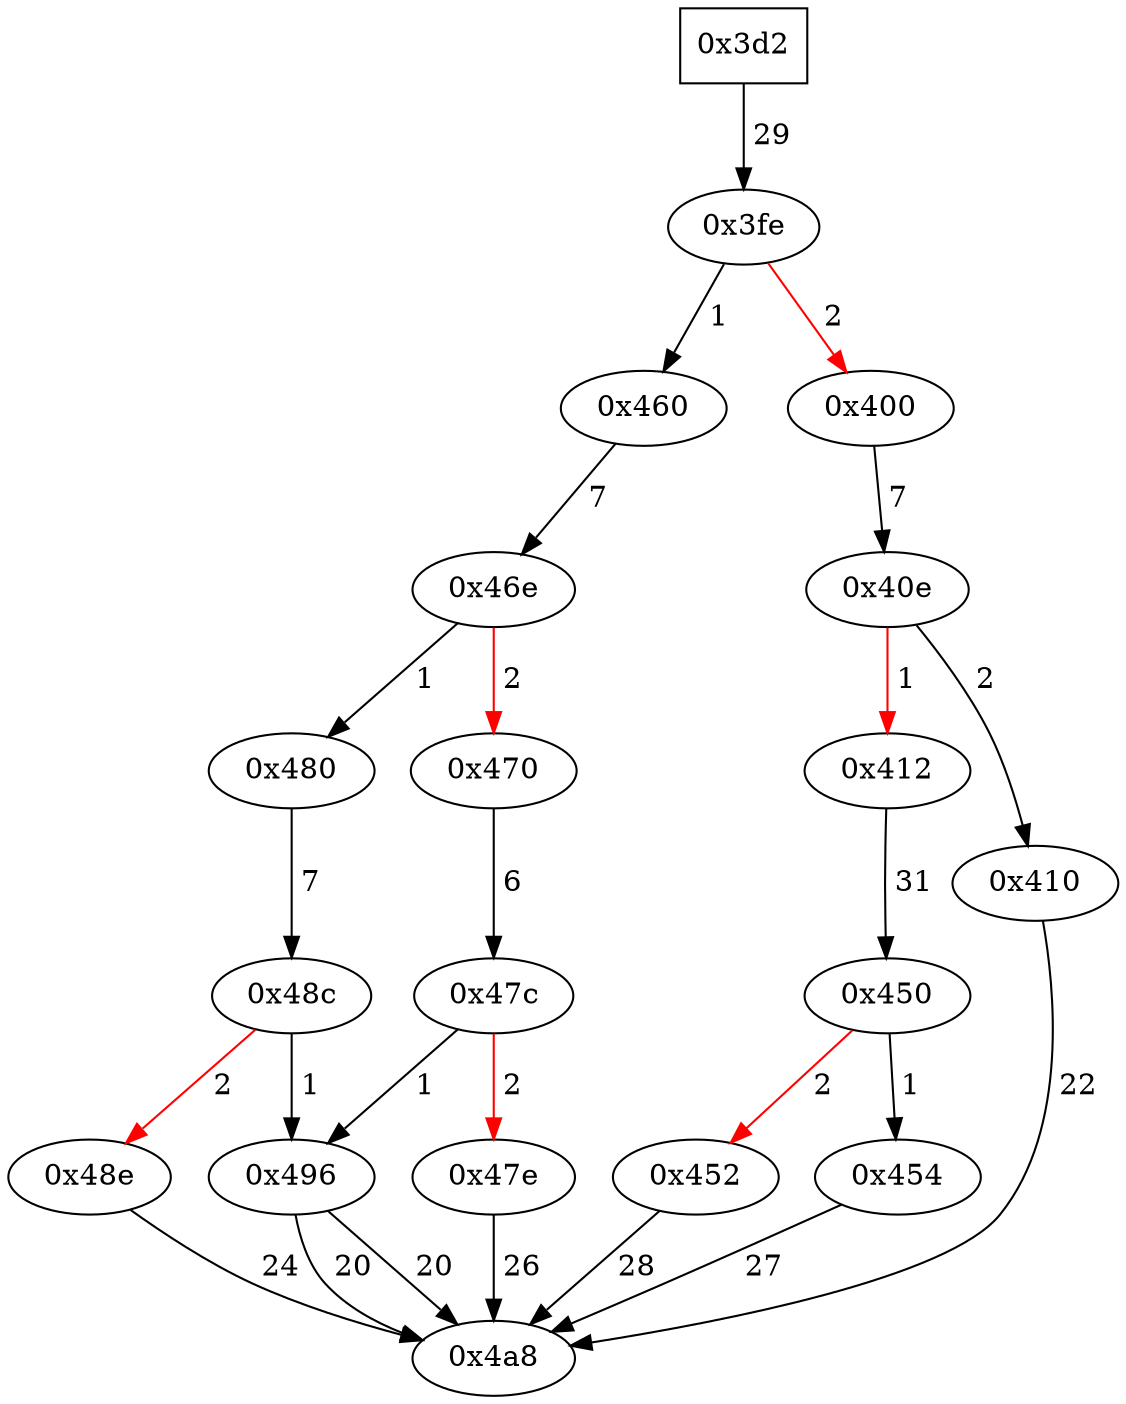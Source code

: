 
digraph G{
978 [label="0x3d2", shape=box]
1022 [label="0x3fe"]
978 -> 1022[label=" 29", color="black"]
1120 [label="0x460"]
1022 -> 1120[label=" 1", color="black"]
1134 [label="0x46e"]
1120 -> 1134[label=" 7", color="black"]
1152 [label="0x480"]
1134 -> 1152[label=" 1", color="black"]
1164 [label="0x48c"]
1152 -> 1164[label=" 7", color="black"]
1174 [label="0x496"]
1164 -> 1174[label=" 1", color="black"]
1192 [label="0x4a8"]
1174 -> 1192[label=" 20", color="black"]
1166 [label="0x48e"]
1164 -> 1166[label=" 2", color="red"]
1192 [label="0x4a8"]
1166 -> 1192[label=" 24", color="black"]
1136 [label="0x470"]
1134 -> 1136[label=" 2", color="red"]
1148 [label="0x47c"]
1136 -> 1148[label=" 6", color="black"]
1174 [label="0x496"]
1148 -> 1174[label=" 1", color="black"]
1192 [label="0x4a8"]
1174 -> 1192[label=" 20", color="black"]
1150 [label="0x47e"]
1148 -> 1150[label=" 2", color="red"]
1192 [label="0x4a8"]
1150 -> 1192[label=" 26", color="black"]
1024 [label="0x400"]
1022 -> 1024[label=" 2", color="red"]
1038 [label="0x40e"]
1024 -> 1038[label=" 7", color="black"]
1042 [label="0x412"]
1038 -> 1042[label=" 1", color="red"]
1104 [label="0x450"]
1042 -> 1104[label=" 31", color="black"]
1108 [label="0x454"]
1104 -> 1108[label=" 1", color="black"]
1192 [label="0x4a8"]
1108 -> 1192[label=" 27", color="black"]
1106 [label="0x452"]
1104 -> 1106[label=" 2", color="red"]
1192 [label="0x4a8"]
1106 -> 1192[label=" 28", color="black"]
1040 [label="0x410"]
1038 -> 1040[label=" 2", color="black"]
1192 [label="0x4a8"]
1040 -> 1192[label=" 22", color="black"]
}
